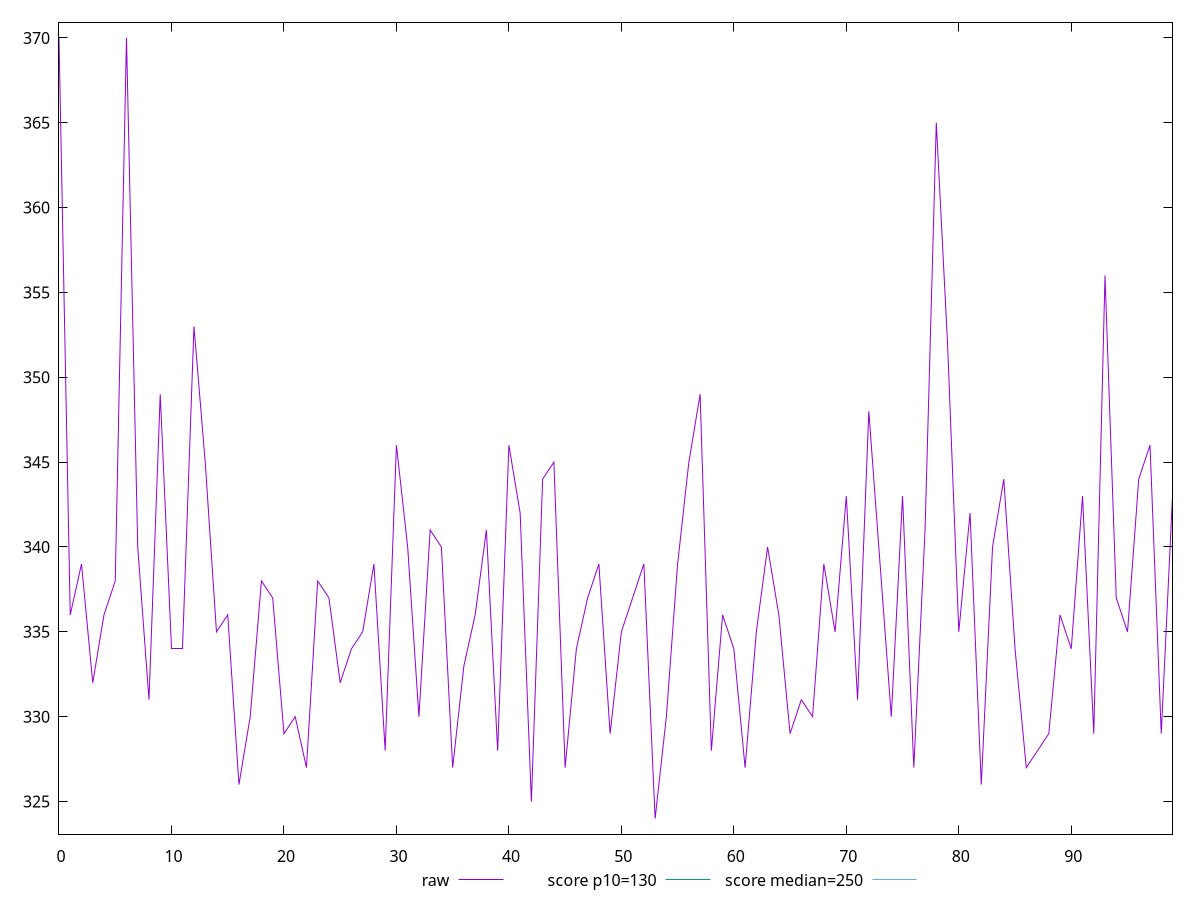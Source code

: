 reset

$raw <<EOF
0 370
1 336
2 339
3 332
4 336
5 338
6 370
7 340
8 331
9 349
10 334
11 334
12 353
13 345
14 335
15 336
16 326
17 330
18 338
19 337
20 329
21 330
22 327
23 338
24 337
25 332
26 334
27 335
28 339
29 328
30 346
31 340
32 330
33 341
34 340
35 327
36 333
37 336
38 341
39 328
40 346
41 342
42 325
43 344
44 345
45 327
46 334
47 337
48 339
49 329
50 335
51 337
52 339
53 324
54 330
55 339
56 345
57 349
58 328
59 336
60 334
61 327
62 335
63 340
64 336
65 329
66 331
67 330
68 339
69 335
70 343
71 331
72 348
73 339
74 330
75 343
76 327
77 341
78 365
79 352
80 335
81 342
82 326
83 340
84 344
85 334
86 327
87 328
88 329
89 336
90 334
91 343
92 329
93 356
94 337
95 335
96 344
97 346
98 329
99 343
EOF

set key outside below
set xrange [0:99]
set yrange [323.08:370.92]
set trange [323.08:370.92]
set terminal svg size 640, 500 enhanced background rgb 'white'
set output "reports/report_00032_2021-02-25T10-28-15.087Z/max-potential-fid/samples/astro/raw/values.svg"

plot $raw title "raw" with line, \
     130 title "score p10=130", \
     250 title "score median=250"

reset
